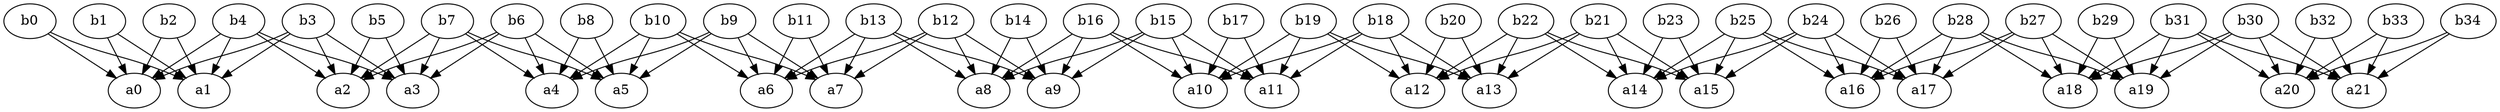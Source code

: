 digraph G10_3 /* seed: 0 0 0 */ {
b0 -> a0;
b0 -> a1;
b1 -> a0;
b1 -> a1;
b2 -> a0;
b2 -> a1;
b3 -> a0;
b3 -> a1;
b3 -> a2;
b3 -> a3;
b4 -> a0;
b4 -> a1;
b4 -> a2;
b4 -> a3;
b5 -> a2;
b5 -> a3;
b6 -> a2;
b6 -> a3;
b6 -> a4;
b6 -> a5;
b7 -> a2;
b7 -> a3;
b7 -> a4;
b7 -> a5;
b8 -> a4;
b8 -> a5;
b9 -> a4;
b9 -> a5;
b9 -> a6;
b9 -> a7;
b10 -> a4;
b10 -> a5;
b10 -> a6;
b10 -> a7;
b11 -> a6;
b11 -> a7;
b12 -> a6;
b12 -> a7;
b12 -> a8;
b12 -> a9;
b13 -> a6;
b13 -> a7;
b13 -> a8;
b13 -> a9;
b14 -> a8;
b14 -> a9;
b15 -> a8;
b15 -> a9;
b15 -> a10;
b15 -> a11;
b16 -> a8;
b16 -> a9;
b16 -> a10;
b16 -> a11;
b17 -> a10;
b17 -> a11;
b18 -> a10;
b18 -> a11;
b18 -> a12;
b18 -> a13;
b19 -> a10;
b19 -> a11;
b19 -> a12;
b19 -> a13;
b20 -> a12;
b20 -> a13;
b21 -> a12;
b21 -> a13;
b21 -> a14;
b21 -> a15;
b22 -> a12;
b22 -> a13;
b22 -> a14;
b22 -> a15;
b23 -> a14;
b23 -> a15;
b24 -> a14;
b24 -> a15;
b24 -> a16;
b24 -> a17;
b25 -> a14;
b25 -> a15;
b25 -> a16;
b25 -> a17;
b26 -> a16;
b26 -> a17;
b27 -> a16;
b27 -> a17;
b27 -> a18;
b27 -> a19;
b28 -> a16;
b28 -> a17;
b28 -> a18;
b28 -> a19;
b29 -> a18;
b29 -> a19;
b30 -> a18;
b30 -> a19;
b30 -> a20;
b30 -> a21;
b31 -> a18;
b31 -> a19;
b31 -> a20;
b31 -> a21;
b32 -> a20;
b32 -> a21;
b33 -> a20;
b33 -> a21;
b34 -> a20;
b34 -> a21;
}
